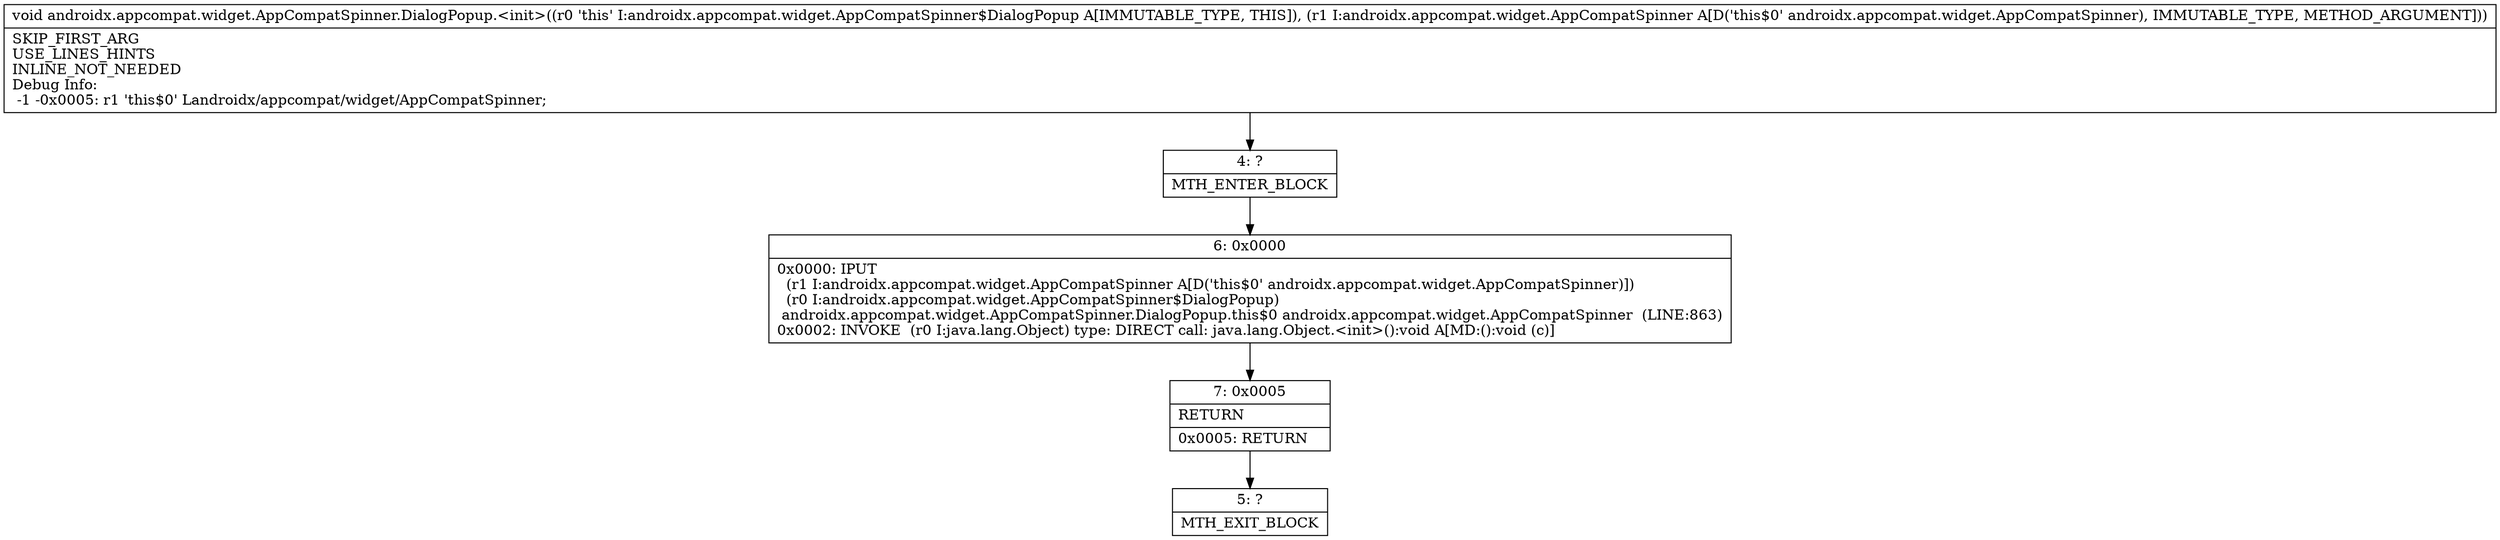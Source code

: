 digraph "CFG forandroidx.appcompat.widget.AppCompatSpinner.DialogPopup.\<init\>(Landroidx\/appcompat\/widget\/AppCompatSpinner;)V" {
Node_4 [shape=record,label="{4\:\ ?|MTH_ENTER_BLOCK\l}"];
Node_6 [shape=record,label="{6\:\ 0x0000|0x0000: IPUT  \l  (r1 I:androidx.appcompat.widget.AppCompatSpinner A[D('this$0' androidx.appcompat.widget.AppCompatSpinner)])\l  (r0 I:androidx.appcompat.widget.AppCompatSpinner$DialogPopup)\l androidx.appcompat.widget.AppCompatSpinner.DialogPopup.this$0 androidx.appcompat.widget.AppCompatSpinner  (LINE:863)\l0x0002: INVOKE  (r0 I:java.lang.Object) type: DIRECT call: java.lang.Object.\<init\>():void A[MD:():void (c)]\l}"];
Node_7 [shape=record,label="{7\:\ 0x0005|RETURN\l|0x0005: RETURN   \l}"];
Node_5 [shape=record,label="{5\:\ ?|MTH_EXIT_BLOCK\l}"];
MethodNode[shape=record,label="{void androidx.appcompat.widget.AppCompatSpinner.DialogPopup.\<init\>((r0 'this' I:androidx.appcompat.widget.AppCompatSpinner$DialogPopup A[IMMUTABLE_TYPE, THIS]), (r1 I:androidx.appcompat.widget.AppCompatSpinner A[D('this$0' androidx.appcompat.widget.AppCompatSpinner), IMMUTABLE_TYPE, METHOD_ARGUMENT]))  | SKIP_FIRST_ARG\lUSE_LINES_HINTS\lINLINE_NOT_NEEDED\lDebug Info:\l  \-1 \-0x0005: r1 'this$0' Landroidx\/appcompat\/widget\/AppCompatSpinner;\l}"];
MethodNode -> Node_4;Node_4 -> Node_6;
Node_6 -> Node_7;
Node_7 -> Node_5;
}

